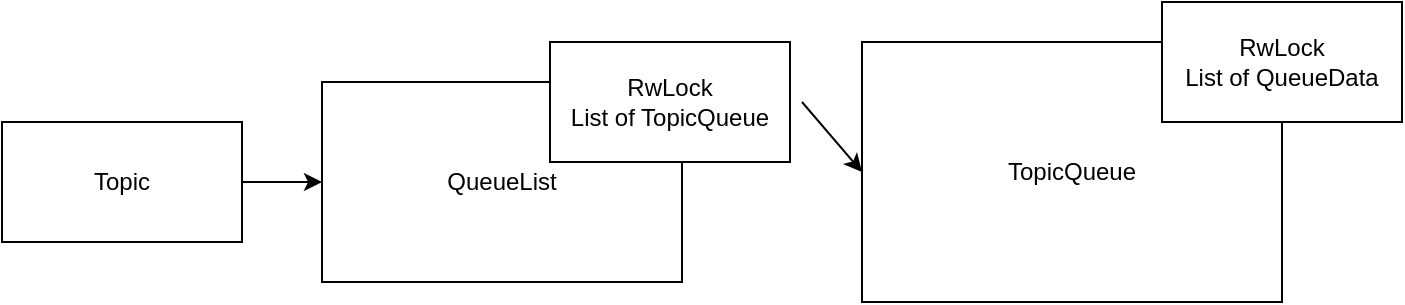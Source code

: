 <mxfile version="13.10.0" type="embed">
    <diagram id="spXDzHrpnkb3Bk8yzPM0" name="Page-1">
        <mxGraphModel dx="935" dy="418" grid="1" gridSize="10" guides="1" tooltips="1" connect="1" arrows="1" fold="1" page="1" pageScale="1" pageWidth="827" pageHeight="1169" math="0" shadow="0">
            <root>
                <mxCell id="0"/>
                <mxCell id="1" parent="0"/>
                <mxCell id="2" value="Topic" style="rounded=0;whiteSpace=wrap;html=1;" vertex="1" parent="1">
                    <mxGeometry x="80" y="180" width="120" height="60" as="geometry"/>
                </mxCell>
                <mxCell id="3" value="QueueList" style="rounded=0;whiteSpace=wrap;html=1;" vertex="1" parent="1">
                    <mxGeometry x="240" y="160" width="180" height="100" as="geometry"/>
                </mxCell>
                <mxCell id="4" value="" style="endArrow=classic;html=1;exitX=1;exitY=0.5;exitDx=0;exitDy=0;entryX=0;entryY=0.5;entryDx=0;entryDy=0;" edge="1" parent="1" source="2" target="3">
                    <mxGeometry width="50" height="50" relative="1" as="geometry">
                        <mxPoint x="450" y="240" as="sourcePoint"/>
                        <mxPoint x="240" y="190" as="targetPoint"/>
                    </mxGeometry>
                </mxCell>
                <mxCell id="5" value="RwLock&lt;br&gt;List of TopicQueue" style="rounded=0;whiteSpace=wrap;html=1;" vertex="1" parent="1">
                    <mxGeometry x="354" y="140" width="120" height="60" as="geometry"/>
                </mxCell>
                <mxCell id="8" value="TopicQueue" style="rounded=0;whiteSpace=wrap;html=1;" vertex="1" parent="1">
                    <mxGeometry x="510" y="140" width="210" height="130" as="geometry"/>
                </mxCell>
                <mxCell id="9" value="" style="endArrow=classic;html=1;entryX=0;entryY=0.5;entryDx=0;entryDy=0;" edge="1" parent="1" target="8">
                    <mxGeometry width="50" height="50" relative="1" as="geometry">
                        <mxPoint x="480" y="170" as="sourcePoint"/>
                        <mxPoint x="530" y="190" as="targetPoint"/>
                    </mxGeometry>
                </mxCell>
                <mxCell id="10" value="RwLock&lt;br&gt;List of QueueData" style="rounded=0;whiteSpace=wrap;html=1;" vertex="1" parent="1">
                    <mxGeometry x="660" y="120" width="120" height="60" as="geometry"/>
                </mxCell>
            </root>
        </mxGraphModel>
    </diagram>
</mxfile>